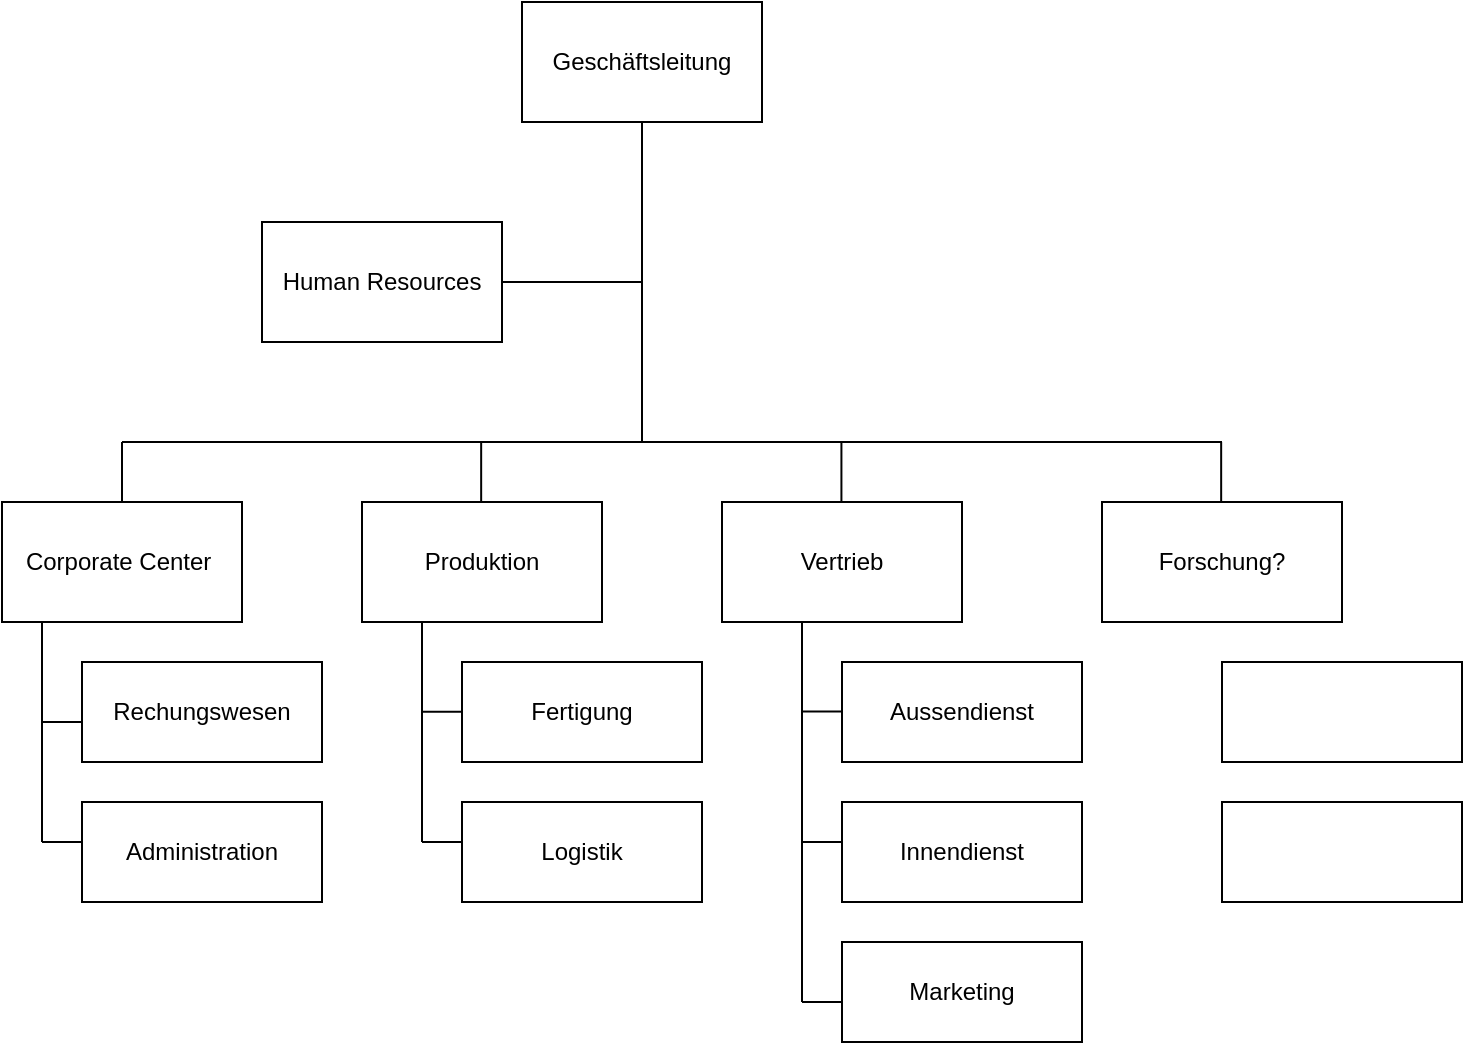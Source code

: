 <mxfile version="16.5.3" type="github">
  <diagram id="LhZZQrOEzn4J0T_A814q" name="Page-1">
    <mxGraphModel dx="1422" dy="697" grid="1" gridSize="10" guides="1" tooltips="1" connect="1" arrows="1" fold="1" page="1" pageScale="1" pageWidth="850" pageHeight="1100" math="0" shadow="0">
      <root>
        <mxCell id="0" />
        <mxCell id="1" parent="0" />
        <mxCell id="I8MHw5e4HXcJUEgVbf8J-1" value="Geschäftsleitung" style="rounded=0;whiteSpace=wrap;html=1;" vertex="1" parent="1">
          <mxGeometry x="320" y="100" width="120" height="60" as="geometry" />
        </mxCell>
        <mxCell id="I8MHw5e4HXcJUEgVbf8J-2" value="Human Resources" style="rounded=0;whiteSpace=wrap;html=1;" vertex="1" parent="1">
          <mxGeometry x="190" y="210" width="120" height="60" as="geometry" />
        </mxCell>
        <mxCell id="I8MHw5e4HXcJUEgVbf8J-3" value="" style="endArrow=none;html=1;rounded=0;" edge="1" parent="1">
          <mxGeometry width="50" height="50" relative="1" as="geometry">
            <mxPoint x="380" y="320" as="sourcePoint" />
            <mxPoint x="380" y="160" as="targetPoint" />
            <Array as="points">
              <mxPoint x="380" y="240" />
            </Array>
          </mxGeometry>
        </mxCell>
        <mxCell id="I8MHw5e4HXcJUEgVbf8J-4" value="" style="endArrow=none;html=1;rounded=0;entryX=1;entryY=0.5;entryDx=0;entryDy=0;" edge="1" parent="1" target="I8MHw5e4HXcJUEgVbf8J-2">
          <mxGeometry width="50" height="50" relative="1" as="geometry">
            <mxPoint x="380" y="240" as="sourcePoint" />
            <mxPoint x="390" y="170" as="targetPoint" />
            <Array as="points">
              <mxPoint x="350" y="240" />
            </Array>
          </mxGeometry>
        </mxCell>
        <mxCell id="I8MHw5e4HXcJUEgVbf8J-6" value="Forschung?" style="rounded=0;whiteSpace=wrap;html=1;" vertex="1" parent="1">
          <mxGeometry x="610" y="350" width="120" height="60" as="geometry" />
        </mxCell>
        <mxCell id="I8MHw5e4HXcJUEgVbf8J-7" value="Produktion" style="rounded=0;whiteSpace=wrap;html=1;" vertex="1" parent="1">
          <mxGeometry x="240" y="350" width="120" height="60" as="geometry" />
        </mxCell>
        <mxCell id="I8MHw5e4HXcJUEgVbf8J-8" value="Corporate Center&amp;nbsp;" style="rounded=0;whiteSpace=wrap;html=1;" vertex="1" parent="1">
          <mxGeometry x="60" y="350" width="120" height="60" as="geometry" />
        </mxCell>
        <mxCell id="I8MHw5e4HXcJUEgVbf8J-9" value="Vertrieb" style="rounded=0;whiteSpace=wrap;html=1;" vertex="1" parent="1">
          <mxGeometry x="420" y="350" width="120" height="60" as="geometry" />
        </mxCell>
        <mxCell id="I8MHw5e4HXcJUEgVbf8J-10" value="" style="endArrow=none;html=1;rounded=0;" edge="1" parent="1">
          <mxGeometry width="50" height="50" relative="1" as="geometry">
            <mxPoint x="120" y="320" as="sourcePoint" />
            <mxPoint x="670" y="320" as="targetPoint" />
          </mxGeometry>
        </mxCell>
        <mxCell id="I8MHw5e4HXcJUEgVbf8J-11" value="" style="endArrow=none;html=1;rounded=0;exitX=0.5;exitY=0;exitDx=0;exitDy=0;" edge="1" parent="1" source="I8MHw5e4HXcJUEgVbf8J-8">
          <mxGeometry width="50" height="50" relative="1" as="geometry">
            <mxPoint x="70" y="370" as="sourcePoint" />
            <mxPoint x="120" y="320" as="targetPoint" />
          </mxGeometry>
        </mxCell>
        <mxCell id="I8MHw5e4HXcJUEgVbf8J-12" value="" style="endArrow=none;html=1;rounded=0;exitX=0.5;exitY=0;exitDx=0;exitDy=0;" edge="1" parent="1">
          <mxGeometry width="50" height="50" relative="1" as="geometry">
            <mxPoint x="299.58" y="350" as="sourcePoint" />
            <mxPoint x="299.58" y="320" as="targetPoint" />
          </mxGeometry>
        </mxCell>
        <mxCell id="I8MHw5e4HXcJUEgVbf8J-13" value="" style="endArrow=none;html=1;rounded=0;exitX=0.5;exitY=0;exitDx=0;exitDy=0;" edge="1" parent="1">
          <mxGeometry width="50" height="50" relative="1" as="geometry">
            <mxPoint x="479.71" y="350" as="sourcePoint" />
            <mxPoint x="479.71" y="320" as="targetPoint" />
          </mxGeometry>
        </mxCell>
        <mxCell id="I8MHw5e4HXcJUEgVbf8J-14" value="" style="endArrow=none;html=1;rounded=0;exitX=0.5;exitY=0;exitDx=0;exitDy=0;" edge="1" parent="1">
          <mxGeometry width="50" height="50" relative="1" as="geometry">
            <mxPoint x="669.58" y="350" as="sourcePoint" />
            <mxPoint x="669.58" y="320" as="targetPoint" />
          </mxGeometry>
        </mxCell>
        <mxCell id="I8MHw5e4HXcJUEgVbf8J-16" value="Rechungswesen" style="rounded=0;whiteSpace=wrap;html=1;" vertex="1" parent="1">
          <mxGeometry x="100" y="430" width="120" height="50" as="geometry" />
        </mxCell>
        <mxCell id="I8MHw5e4HXcJUEgVbf8J-17" value="Administration" style="rounded=0;whiteSpace=wrap;html=1;" vertex="1" parent="1">
          <mxGeometry x="100" y="500" width="120" height="50" as="geometry" />
        </mxCell>
        <mxCell id="I8MHw5e4HXcJUEgVbf8J-18" value="Fertigung" style="rounded=0;whiteSpace=wrap;html=1;" vertex="1" parent="1">
          <mxGeometry x="290" y="430" width="120" height="50" as="geometry" />
        </mxCell>
        <mxCell id="I8MHw5e4HXcJUEgVbf8J-19" value="Logistik" style="rounded=0;whiteSpace=wrap;html=1;" vertex="1" parent="1">
          <mxGeometry x="290" y="500" width="120" height="50" as="geometry" />
        </mxCell>
        <mxCell id="I8MHw5e4HXcJUEgVbf8J-20" value="Aussendienst" style="rounded=0;whiteSpace=wrap;html=1;" vertex="1" parent="1">
          <mxGeometry x="480" y="430" width="120" height="50" as="geometry" />
        </mxCell>
        <mxCell id="I8MHw5e4HXcJUEgVbf8J-21" value="Innendienst" style="rounded=0;whiteSpace=wrap;html=1;" vertex="1" parent="1">
          <mxGeometry x="480" y="500" width="120" height="50" as="geometry" />
        </mxCell>
        <mxCell id="I8MHw5e4HXcJUEgVbf8J-22" value="" style="rounded=0;whiteSpace=wrap;html=1;" vertex="1" parent="1">
          <mxGeometry x="670" y="430" width="120" height="50" as="geometry" />
        </mxCell>
        <mxCell id="I8MHw5e4HXcJUEgVbf8J-23" value="" style="rounded=0;whiteSpace=wrap;html=1;" vertex="1" parent="1">
          <mxGeometry x="670" y="500" width="120" height="50" as="geometry" />
        </mxCell>
        <mxCell id="I8MHw5e4HXcJUEgVbf8J-24" value="" style="endArrow=none;html=1;rounded=0;" edge="1" parent="1">
          <mxGeometry width="50" height="50" relative="1" as="geometry">
            <mxPoint x="80" y="520" as="sourcePoint" />
            <mxPoint x="80" y="410" as="targetPoint" />
          </mxGeometry>
        </mxCell>
        <mxCell id="I8MHw5e4HXcJUEgVbf8J-25" value="" style="endArrow=none;html=1;rounded=0;" edge="1" parent="1">
          <mxGeometry width="50" height="50" relative="1" as="geometry">
            <mxPoint x="80" y="460" as="sourcePoint" />
            <mxPoint x="100" y="460" as="targetPoint" />
          </mxGeometry>
        </mxCell>
        <mxCell id="I8MHw5e4HXcJUEgVbf8J-26" value="" style="endArrow=none;html=1;rounded=0;" edge="1" parent="1">
          <mxGeometry width="50" height="50" relative="1" as="geometry">
            <mxPoint x="80" y="520" as="sourcePoint" />
            <mxPoint x="100" y="520" as="targetPoint" />
          </mxGeometry>
        </mxCell>
        <mxCell id="I8MHw5e4HXcJUEgVbf8J-27" value="" style="endArrow=none;html=1;rounded=0;" edge="1" parent="1">
          <mxGeometry width="50" height="50" relative="1" as="geometry">
            <mxPoint x="270" y="520" as="sourcePoint" />
            <mxPoint x="270" y="410" as="targetPoint" />
          </mxGeometry>
        </mxCell>
        <mxCell id="I8MHw5e4HXcJUEgVbf8J-28" value="" style="endArrow=none;html=1;rounded=0;" edge="1" parent="1">
          <mxGeometry width="50" height="50" relative="1" as="geometry">
            <mxPoint x="270" y="454.83" as="sourcePoint" />
            <mxPoint x="290" y="454.83" as="targetPoint" />
          </mxGeometry>
        </mxCell>
        <mxCell id="I8MHw5e4HXcJUEgVbf8J-29" value="" style="endArrow=none;html=1;rounded=0;" edge="1" parent="1">
          <mxGeometry width="50" height="50" relative="1" as="geometry">
            <mxPoint x="270" y="520" as="sourcePoint" />
            <mxPoint x="290" y="520" as="targetPoint" />
          </mxGeometry>
        </mxCell>
        <mxCell id="I8MHw5e4HXcJUEgVbf8J-30" value="" style="endArrow=none;html=1;rounded=0;" edge="1" parent="1">
          <mxGeometry width="50" height="50" relative="1" as="geometry">
            <mxPoint x="460" y="600" as="sourcePoint" />
            <mxPoint x="460" y="410" as="targetPoint" />
          </mxGeometry>
        </mxCell>
        <mxCell id="I8MHw5e4HXcJUEgVbf8J-32" value="" style="endArrow=none;html=1;rounded=0;" edge="1" parent="1">
          <mxGeometry width="50" height="50" relative="1" as="geometry">
            <mxPoint x="460" y="454.8" as="sourcePoint" />
            <mxPoint x="480" y="454.8" as="targetPoint" />
          </mxGeometry>
        </mxCell>
        <mxCell id="I8MHw5e4HXcJUEgVbf8J-33" value="" style="endArrow=none;html=1;rounded=0;" edge="1" parent="1">
          <mxGeometry width="50" height="50" relative="1" as="geometry">
            <mxPoint x="460" y="520" as="sourcePoint" />
            <mxPoint x="480" y="520" as="targetPoint" />
          </mxGeometry>
        </mxCell>
        <mxCell id="I8MHw5e4HXcJUEgVbf8J-34" value="Marketing" style="rounded=0;whiteSpace=wrap;html=1;" vertex="1" parent="1">
          <mxGeometry x="480" y="570" width="120" height="50" as="geometry" />
        </mxCell>
        <mxCell id="I8MHw5e4HXcJUEgVbf8J-35" value="" style="endArrow=none;html=1;rounded=0;" edge="1" parent="1">
          <mxGeometry width="50" height="50" relative="1" as="geometry">
            <mxPoint x="460" y="600" as="sourcePoint" />
            <mxPoint x="480" y="600" as="targetPoint" />
          </mxGeometry>
        </mxCell>
      </root>
    </mxGraphModel>
  </diagram>
</mxfile>
